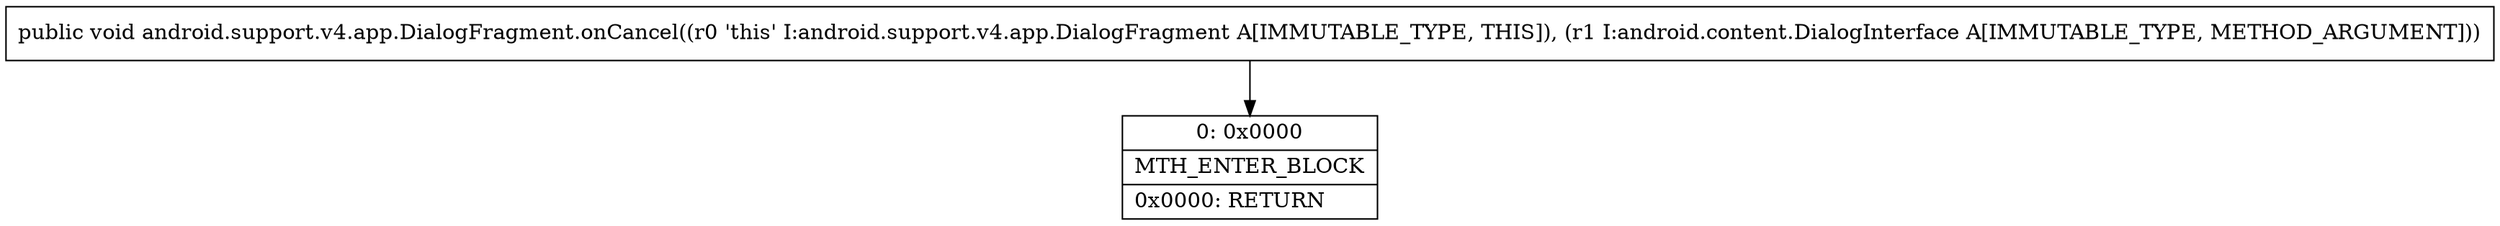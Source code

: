 digraph "CFG forandroid.support.v4.app.DialogFragment.onCancel(Landroid\/content\/DialogInterface;)V" {
Node_0 [shape=record,label="{0\:\ 0x0000|MTH_ENTER_BLOCK\l|0x0000: RETURN   \l}"];
MethodNode[shape=record,label="{public void android.support.v4.app.DialogFragment.onCancel((r0 'this' I:android.support.v4.app.DialogFragment A[IMMUTABLE_TYPE, THIS]), (r1 I:android.content.DialogInterface A[IMMUTABLE_TYPE, METHOD_ARGUMENT])) }"];
MethodNode -> Node_0;
}

